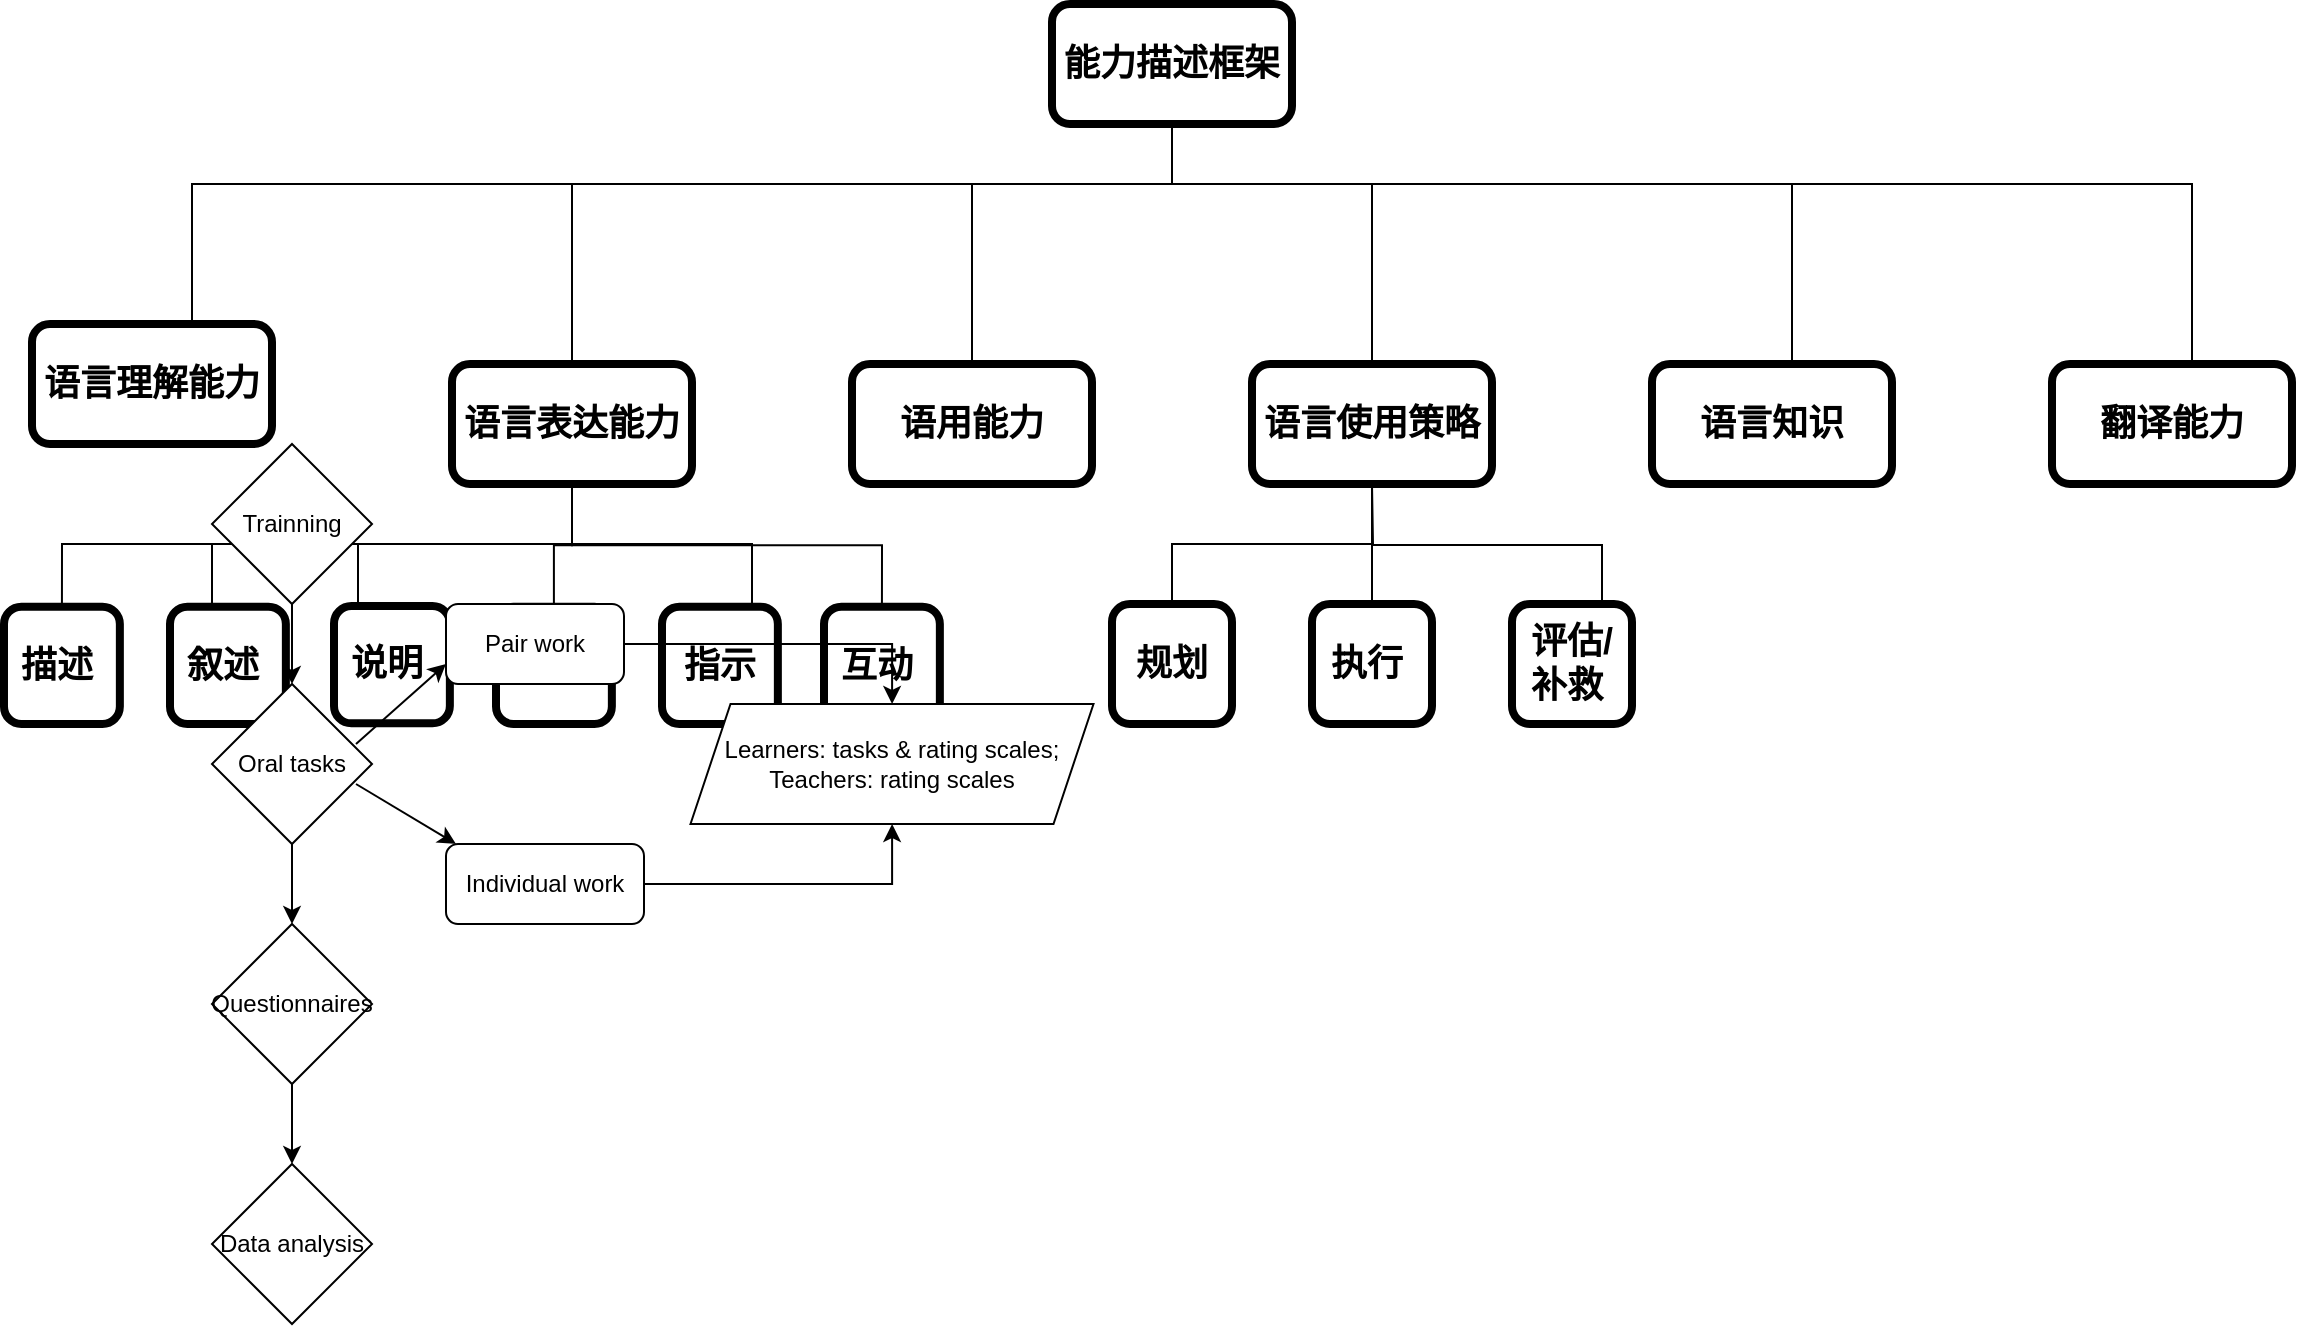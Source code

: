<mxfile version="15.6.2" type="github" pages="3">
  <diagram name="Page-1" id="97916047-d0de-89f5-080d-49f4d83e522f">
    <mxGraphModel dx="552" dy="563" grid="1" gridSize="10" guides="1" tooltips="1" connect="1" arrows="1" fold="1" page="1" pageScale="1.5" pageWidth="1169" pageHeight="827" background="none" math="0" shadow="0">
      <root>
        <mxCell id="0" />
        <mxCell id="1" parent="0" />
        <mxCell id="DKPW6OwYuTb2RN7kpz0R-5" value="" style="edgeStyle=orthogonalEdgeStyle;rounded=0;orthogonalLoop=1;jettySize=auto;html=1;fontStyle=1;fontSize=18;labelPosition=center;verticalLabelPosition=top;align=center;verticalAlign=middle;endArrow=none;endFill=0;" parent="1" source="vlaxKZ8o50aW13DuZvyz-58" edge="1">
          <mxGeometry relative="1" as="geometry">
            <mxPoint x="430" y="320" as="targetPoint" />
            <Array as="points">
              <mxPoint x="920" y="230" />
              <mxPoint x="430" y="230" />
            </Array>
          </mxGeometry>
        </mxCell>
        <mxCell id="DKPW6OwYuTb2RN7kpz0R-10" value="" style="edgeStyle=orthogonalEdgeStyle;rounded=0;orthogonalLoop=1;jettySize=auto;html=1;fontStyle=1;fontSize=18;labelPosition=center;verticalLabelPosition=top;align=center;verticalAlign=middle;endArrow=none;endFill=0;" parent="1" source="vlaxKZ8o50aW13DuZvyz-58" edge="1">
          <mxGeometry relative="1" as="geometry">
            <mxPoint x="820" y="320" as="targetPoint" />
            <Array as="points">
              <mxPoint x="920" y="230" />
              <mxPoint x="820" y="230" />
            </Array>
          </mxGeometry>
        </mxCell>
        <mxCell id="DKPW6OwYuTb2RN7kpz0R-12" value="" style="edgeStyle=orthogonalEdgeStyle;rounded=0;orthogonalLoop=1;jettySize=auto;html=1;fontStyle=1;fontSize=18;labelPosition=center;verticalLabelPosition=top;align=center;verticalAlign=middle;endArrow=none;endFill=0;" parent="1" source="vlaxKZ8o50aW13DuZvyz-58" edge="1">
          <mxGeometry relative="1" as="geometry">
            <mxPoint x="1020" y="320" as="targetPoint" />
            <Array as="points">
              <mxPoint x="920" y="230" />
              <mxPoint x="1020" y="230" />
            </Array>
          </mxGeometry>
        </mxCell>
        <mxCell id="DKPW6OwYuTb2RN7kpz0R-14" value="" style="edgeStyle=orthogonalEdgeStyle;rounded=0;orthogonalLoop=1;jettySize=auto;html=1;fontStyle=1;fontSize=18;labelPosition=center;verticalLabelPosition=top;align=center;verticalAlign=middle;endArrow=none;endFill=0;" parent="1" source="vlaxKZ8o50aW13DuZvyz-58" edge="1">
          <mxGeometry relative="1" as="geometry">
            <mxPoint x="620" y="320" as="targetPoint" />
            <Array as="points">
              <mxPoint x="920" y="230" />
              <mxPoint x="620" y="230" />
            </Array>
          </mxGeometry>
        </mxCell>
        <mxCell id="DKPW6OwYuTb2RN7kpz0R-16" value="" style="edgeStyle=orthogonalEdgeStyle;rounded=0;orthogonalLoop=1;jettySize=auto;html=1;fontStyle=1;fontSize=18;labelPosition=center;verticalLabelPosition=top;align=center;verticalAlign=middle;endArrow=none;endFill=0;" parent="1" source="vlaxKZ8o50aW13DuZvyz-58" edge="1">
          <mxGeometry relative="1" as="geometry">
            <mxPoint x="1230" y="320" as="targetPoint" />
            <Array as="points">
              <mxPoint x="920" y="230" />
              <mxPoint x="1230" y="230" />
            </Array>
          </mxGeometry>
        </mxCell>
        <mxCell id="DKPW6OwYuTb2RN7kpz0R-18" value="" style="edgeStyle=orthogonalEdgeStyle;rounded=0;orthogonalLoop=1;jettySize=auto;html=1;fontStyle=1;fontSize=18;labelPosition=center;verticalLabelPosition=top;align=center;verticalAlign=middle;endArrow=none;endFill=0;" parent="1" source="vlaxKZ8o50aW13DuZvyz-58" edge="1">
          <mxGeometry relative="1" as="geometry">
            <mxPoint x="1430" y="320" as="targetPoint" />
            <Array as="points">
              <mxPoint x="920" y="230" />
              <mxPoint x="1430" y="230" />
            </Array>
          </mxGeometry>
        </mxCell>
        <mxCell id="vlaxKZ8o50aW13DuZvyz-58" value="&lt;h1 style=&quot;font-size: 18px;&quot;&gt;&lt;font style=&quot;font-size: 18px;&quot;&gt;&lt;span style=&quot;font-size: 18px;&quot;&gt;能力描述框架&lt;/span&gt;&lt;/font&gt;&lt;/h1&gt;" style="whiteSpace=wrap;html=1;rounded=1;fontSize=18;fontStyle=1;align=center;verticalAlign=middle;fontFamily=Helvetica;strokeWidth=4;" parent="1" vertex="1">
          <mxGeometry x="860" y="140" width="120" height="60" as="geometry" />
        </mxCell>
        <mxCell id="vlaxKZ8o50aW13DuZvyz-59" value="&lt;h2 style=&quot;font-size: 18px;&quot;&gt;&lt;span style=&quot;font-size: 18px;&quot;&gt;语用能力&lt;/span&gt;&lt;/h2&gt;" style="whiteSpace=wrap;html=1;fontSize=18;rounded=1;fontStyle=1;align=center;verticalAlign=middle;fontFamily=Helvetica;strokeWidth=4;" parent="1" vertex="1">
          <mxGeometry x="760" y="320" width="120" height="60" as="geometry" />
        </mxCell>
        <mxCell id="DKPW6OwYuTb2RN7kpz0R-47" value="" style="edgeStyle=orthogonalEdgeStyle;rounded=0;orthogonalLoop=1;jettySize=auto;html=1;fontSize=18;endArrow=none;endFill=0;align=center;verticalAlign=middle;" parent="1" source="vlaxKZ8o50aW13DuZvyz-60" target="vlaxKZ8o50aW13DuZvyz-71" edge="1">
          <mxGeometry relative="1" as="geometry" />
        </mxCell>
        <mxCell id="vlaxKZ8o50aW13DuZvyz-60" value="&lt;font style=&quot;font-size: 18px;&quot;&gt;&lt;span style=&quot;font-size: 18px;&quot;&gt;语言表达能力&lt;/span&gt;&lt;/font&gt;" style="whiteSpace=wrap;html=1;fontSize=18;rounded=1;fontStyle=1;align=center;verticalAlign=middle;fontFamily=Helvetica;strokeWidth=4;" parent="1" vertex="1">
          <mxGeometry x="560" y="320" width="120" height="60" as="geometry" />
        </mxCell>
        <mxCell id="vlaxKZ8o50aW13DuZvyz-61" value="&lt;h2 style=&quot;font-size: 18px;&quot;&gt;&lt;font style=&quot;font-size: 18px;&quot;&gt;&lt;span style=&quot;font-size: 18px;&quot;&gt;语言理解能力&lt;/span&gt;&lt;/font&gt;&lt;/h2&gt;" style="whiteSpace=wrap;html=1;fontSize=18;rounded=1;fontStyle=1;align=center;verticalAlign=middle;fontFamily=Helvetica;strokeWidth=4;glass=0;" parent="1" vertex="1">
          <mxGeometry x="350" y="300" width="120" height="60" as="geometry" />
        </mxCell>
        <mxCell id="vlaxKZ8o50aW13DuZvyz-62" value="&lt;span style=&quot;font-size: 18px;&quot;&gt;翻译能力&lt;/span&gt;" style="whiteSpace=wrap;html=1;fontSize=18;rounded=1;fontStyle=1;align=center;verticalAlign=middle;fontFamily=Helvetica;strokeWidth=4;" parent="1" vertex="1">
          <mxGeometry x="1360" y="320" width="120" height="60" as="geometry" />
        </mxCell>
        <mxCell id="vlaxKZ8o50aW13DuZvyz-63" value="&lt;h2 style=&quot;font-size: 18px;&quot;&gt;&lt;font style=&quot;font-size: 18px;&quot;&gt;语言知识&lt;/font&gt;&lt;/h2&gt;" style="whiteSpace=wrap;html=1;fontSize=18;rounded=1;fontStyle=1;align=center;verticalAlign=middle;fontFamily=Helvetica;strokeWidth=4;" parent="1" vertex="1">
          <mxGeometry x="1160" y="320" width="120" height="60" as="geometry" />
        </mxCell>
        <mxCell id="vlaxKZ8o50aW13DuZvyz-64" value="&lt;h2 style=&quot;font-size: 18px;&quot;&gt;&lt;span style=&quot;font-size: 18px;&quot;&gt;语言使用策略&lt;/span&gt;&lt;/h2&gt;" style="whiteSpace=wrap;html=1;fontSize=18;rounded=1;fontStyle=1;align=center;verticalAlign=middle;fontFamily=Helvetica;strokeWidth=4;" parent="1" vertex="1">
          <mxGeometry x="960" y="320" width="120" height="60" as="geometry" />
        </mxCell>
        <mxCell id="DKPW6OwYuTb2RN7kpz0R-54" value="" style="edgeStyle=orthogonalEdgeStyle;rounded=0;orthogonalLoop=1;jettySize=auto;html=1;fontSize=18;endArrow=none;endFill=0;align=center;verticalAlign=middle;entryX=0.55;entryY=0.486;entryDx=0;entryDy=0;entryPerimeter=0;exitX=0.5;exitY=0;exitDx=0;exitDy=0;" parent="1" source="vlaxKZ8o50aW13DuZvyz-70" edge="1">
          <mxGeometry relative="1" as="geometry">
            <mxPoint x="620" y="380" as="targetPoint" />
            <Array as="points">
              <mxPoint x="513" y="410" />
              <mxPoint x="620" y="410" />
            </Array>
          </mxGeometry>
        </mxCell>
        <mxCell id="DKPW6OwYuTb2RN7kpz0R-64" value="" style="edgeStyle=orthogonalEdgeStyle;rounded=0;orthogonalLoop=1;jettySize=auto;html=1;fontSize=18;endArrow=none;endFill=0;align=right;verticalAlign=top;exitX=0.75;exitY=0;exitDx=0;exitDy=0;" parent="1" source="vlaxKZ8o50aW13DuZvyz-79" edge="1">
          <mxGeometry relative="1" as="geometry">
            <mxPoint x="1020" y="380" as="targetPoint" />
          </mxGeometry>
        </mxCell>
        <mxCell id="vlaxKZ8o50aW13DuZvyz-79" value="评估/补救&amp;nbsp;" style="whiteSpace=wrap;html=1;rounded=1;fontSize=18;fontStyle=1;align=center;verticalAlign=middle;fontFamily=Helvetica;strokeWidth=4;" parent="1" vertex="1">
          <mxGeometry x="1090" y="440" width="60" height="60" as="geometry" />
        </mxCell>
        <mxCell id="DKPW6OwYuTb2RN7kpz0R-60" value="" style="edgeStyle=orthogonalEdgeStyle;rounded=0;orthogonalLoop=1;jettySize=auto;html=1;fontSize=18;endArrow=none;endFill=0;align=right;verticalAlign=top;" parent="1" source="vlaxKZ8o50aW13DuZvyz-80" target="vlaxKZ8o50aW13DuZvyz-64" edge="1">
          <mxGeometry relative="1" as="geometry" />
        </mxCell>
        <mxCell id="DKPW6OwYuTb2RN7kpz0R-72" value="" style="edgeStyle=orthogonalEdgeStyle;rounded=0;orthogonalLoop=1;jettySize=auto;html=1;fontSize=18;endArrow=none;endFill=0;align=right;verticalAlign=top;" parent="1" source="vlaxKZ8o50aW13DuZvyz-80" edge="1">
          <mxGeometry relative="1" as="geometry">
            <mxPoint x="1020" y="380" as="targetPoint" />
          </mxGeometry>
        </mxCell>
        <mxCell id="vlaxKZ8o50aW13DuZvyz-80" value="执行&amp;nbsp;" style="whiteSpace=wrap;html=1;rounded=1;fontSize=18;fontStyle=1;align=center;verticalAlign=middle;fontFamily=Helvetica;strokeWidth=4;" parent="1" vertex="1">
          <mxGeometry x="990" y="440" width="60" height="60" as="geometry" />
        </mxCell>
        <mxCell id="DKPW6OwYuTb2RN7kpz0R-62" value="" style="edgeStyle=orthogonalEdgeStyle;rounded=0;orthogonalLoop=1;jettySize=auto;html=1;fontSize=18;endArrow=none;endFill=0;align=right;verticalAlign=top;exitX=0.5;exitY=0;exitDx=0;exitDy=0;" parent="1" source="vlaxKZ8o50aW13DuZvyz-81" edge="1">
          <mxGeometry relative="1" as="geometry">
            <mxPoint x="1020" y="390" as="targetPoint" />
            <Array as="points">
              <mxPoint x="920" y="410" />
              <mxPoint x="1020" y="410" />
            </Array>
          </mxGeometry>
        </mxCell>
        <mxCell id="vlaxKZ8o50aW13DuZvyz-81" value="规划" style="whiteSpace=wrap;html=1;rounded=1;fontSize=18;fontStyle=1;align=center;verticalAlign=middle;fontFamily=Helvetica;strokeWidth=4;" parent="1" vertex="1">
          <mxGeometry x="890" y="440" width="60" height="60" as="geometry" />
        </mxCell>
        <mxCell id="DKPW6OwYuTb2RN7kpz0R-57" value="" style="group;horizontal=0;verticalAlign=bottom;" parent="1" vertex="1" connectable="0">
          <mxGeometry x="388" y="412" width="448" height="88" as="geometry" />
        </mxCell>
        <mxCell id="vlaxKZ8o50aW13DuZvyz-68" value="叙述&amp;nbsp;" style="whiteSpace=wrap;html=1;rounded=1;fontSize=18;fontStyle=1;align=center;verticalAlign=middle;fontFamily=Helvetica;strokeWidth=4;" parent="DKPW6OwYuTb2RN7kpz0R-57" vertex="1">
          <mxGeometry x="31" y="29.333" width="57.931" height="58.667" as="geometry" />
        </mxCell>
        <mxCell id="vlaxKZ8o50aW13DuZvyz-69" value="描述&amp;nbsp;" style="whiteSpace=wrap;html=1;rounded=1;fontSize=18;fontStyle=1;align=center;verticalAlign=middle;fontFamily=Helvetica;strokeWidth=4;" parent="DKPW6OwYuTb2RN7kpz0R-57" vertex="1">
          <mxGeometry x="-52" y="29.333" width="57.931" height="58.667" as="geometry" />
        </mxCell>
        <mxCell id="vlaxKZ8o50aW13DuZvyz-72" value="互动&amp;nbsp;" style="whiteSpace=wrap;html=1;rounded=1;fontSize=18;fontStyle=1;align=center;verticalAlign=middle;fontFamily=Helvetica;strokeWidth=4;" parent="DKPW6OwYuTb2RN7kpz0R-57" vertex="1">
          <mxGeometry x="358" y="29.333" width="57.931" height="58.667" as="geometry" />
        </mxCell>
        <mxCell id="vlaxKZ8o50aW13DuZvyz-73" value="指示" style="whiteSpace=wrap;html=1;rounded=1;fontSize=18;fontStyle=1;align=center;verticalAlign=middle;fontFamily=Helvetica;strokeWidth=4;" parent="DKPW6OwYuTb2RN7kpz0R-57" vertex="1">
          <mxGeometry x="277" y="29.333" width="57.931" height="58.667" as="geometry" />
        </mxCell>
        <mxCell id="vlaxKZ8o50aW13DuZvyz-71" value="论述" style="whiteSpace=wrap;html=1;rounded=1;fontSize=18;fontStyle=1;align=center;verticalAlign=middle;fontFamily=Helvetica;strokeWidth=4;" parent="DKPW6OwYuTb2RN7kpz0R-57" vertex="1">
          <mxGeometry x="194" y="29.333" width="57.931" height="58.667" as="geometry" />
        </mxCell>
        <mxCell id="vlaxKZ8o50aW13DuZvyz-70" value="说明&amp;nbsp;" style="whiteSpace=wrap;html=1;rounded=1;fontSize=18;fontStyle=1;align=center;verticalAlign=middle;fontFamily=Helvetica;strokeWidth=4;" parent="DKPW6OwYuTb2RN7kpz0R-57" vertex="1">
          <mxGeometry x="113" y="29" width="57.931" height="58.667" as="geometry" />
        </mxCell>
        <mxCell id="DKPW6OwYuTb2RN7kpz0R-52" value="" style="edgeStyle=orthogonalEdgeStyle;rounded=0;orthogonalLoop=1;jettySize=auto;html=1;fontSize=18;endArrow=none;endFill=0;align=right;verticalAlign=top;entryX=0.5;entryY=0;entryDx=0;entryDy=0;exitX=0.636;exitY=1.029;exitDx=0;exitDy=0;exitPerimeter=0;horizontal=1;" parent="1" target="vlaxKZ8o50aW13DuZvyz-68" edge="1">
          <mxGeometry relative="1" as="geometry">
            <mxPoint x="620" y="380" as="sourcePoint" />
            <Array as="points">
              <mxPoint x="620" y="410" />
              <mxPoint x="440" y="410" />
            </Array>
          </mxGeometry>
        </mxCell>
        <mxCell id="DKPW6OwYuTb2RN7kpz0R-50" value="" style="edgeStyle=orthogonalEdgeStyle;rounded=0;orthogonalLoop=1;jettySize=auto;html=1;fontSize=18;endArrow=none;endFill=0;align=right;verticalAlign=top;exitX=0.5;exitY=0;exitDx=0;exitDy=0;horizontal=1;" parent="1" source="vlaxKZ8o50aW13DuZvyz-69" edge="1">
          <mxGeometry relative="1" as="geometry">
            <mxPoint x="620" y="380" as="targetPoint" />
            <Array as="points">
              <mxPoint x="365" y="410" />
              <mxPoint x="620" y="410" />
            </Array>
          </mxGeometry>
        </mxCell>
        <mxCell id="DKPW6OwYuTb2RN7kpz0R-56" value="" style="edgeStyle=orthogonalEdgeStyle;rounded=0;orthogonalLoop=1;jettySize=auto;html=1;fontSize=18;endArrow=none;endFill=0;align=right;verticalAlign=top;entryX=0.5;entryY=1;entryDx=0;entryDy=0;exitX=0.5;exitY=0;exitDx=0;exitDy=0;horizontal=1;" parent="1" source="vlaxKZ8o50aW13DuZvyz-72" target="vlaxKZ8o50aW13DuZvyz-60" edge="1">
          <mxGeometry relative="1" as="geometry" />
        </mxCell>
        <mxCell id="DKPW6OwYuTb2RN7kpz0R-55" value="" style="edgeStyle=orthogonalEdgeStyle;rounded=0;orthogonalLoop=1;jettySize=auto;html=1;fontSize=18;endArrow=none;endFill=0;align=right;verticalAlign=top;entryX=0.664;entryY=0.543;entryDx=0;entryDy=0;entryPerimeter=0;exitX=0.5;exitY=0;exitDx=0;exitDy=0;horizontal=1;" parent="1" source="vlaxKZ8o50aW13DuZvyz-73" edge="1">
          <mxGeometry relative="1" as="geometry">
            <mxPoint x="620" y="380" as="targetPoint" />
            <Array as="points">
              <mxPoint x="710" y="410" />
              <mxPoint x="620" y="410" />
            </Array>
          </mxGeometry>
        </mxCell>
        <mxCell id="VYlvw3S_rYK38ZUQRdOO-1" value="" style="edgeStyle=orthogonalEdgeStyle;rounded=0;orthogonalLoop=1;jettySize=auto;html=1;" parent="1" source="VYlvw3S_rYK38ZUQRdOO-2" target="VYlvw3S_rYK38ZUQRdOO-4" edge="1">
          <mxGeometry relative="1" as="geometry" />
        </mxCell>
        <mxCell id="VYlvw3S_rYK38ZUQRdOO-2" value="Trainning" style="rhombus;whiteSpace=wrap;html=1;" parent="1" vertex="1">
          <mxGeometry x="440" y="360" width="80" height="80" as="geometry" />
        </mxCell>
        <mxCell id="VYlvw3S_rYK38ZUQRdOO-3" value="" style="edgeStyle=orthogonalEdgeStyle;rounded=0;orthogonalLoop=1;jettySize=auto;html=1;" parent="1" source="VYlvw3S_rYK38ZUQRdOO-4" target="VYlvw3S_rYK38ZUQRdOO-6" edge="1">
          <mxGeometry relative="1" as="geometry" />
        </mxCell>
        <mxCell id="VYlvw3S_rYK38ZUQRdOO-4" value="Oral tasks" style="rhombus;whiteSpace=wrap;html=1;" parent="1" vertex="1">
          <mxGeometry x="440" y="480" width="80" height="80" as="geometry" />
        </mxCell>
        <mxCell id="VYlvw3S_rYK38ZUQRdOO-5" value="" style="edgeStyle=orthogonalEdgeStyle;rounded=0;orthogonalLoop=1;jettySize=auto;html=1;" parent="1" source="VYlvw3S_rYK38ZUQRdOO-6" target="VYlvw3S_rYK38ZUQRdOO-7" edge="1">
          <mxGeometry relative="1" as="geometry" />
        </mxCell>
        <mxCell id="VYlvw3S_rYK38ZUQRdOO-6" value="Questionnaires" style="rhombus;whiteSpace=wrap;html=1;" parent="1" vertex="1">
          <mxGeometry x="440" y="600" width="80" height="80" as="geometry" />
        </mxCell>
        <mxCell id="VYlvw3S_rYK38ZUQRdOO-7" value="Data analysis" style="rhombus;whiteSpace=wrap;html=1;" parent="1" vertex="1">
          <mxGeometry x="440" y="720" width="80" height="80" as="geometry" />
        </mxCell>
        <mxCell id="VYlvw3S_rYK38ZUQRdOO-8" value="" style="edgeStyle=orthogonalEdgeStyle;rounded=0;orthogonalLoop=1;jettySize=auto;html=1;" parent="1" source="VYlvw3S_rYK38ZUQRdOO-9" target="VYlvw3S_rYK38ZUQRdOO-14" edge="1">
          <mxGeometry relative="1" as="geometry" />
        </mxCell>
        <mxCell id="VYlvw3S_rYK38ZUQRdOO-9" value="Pair work" style="rounded=1;whiteSpace=wrap;html=1;" parent="1" vertex="1">
          <mxGeometry x="557" y="440" width="89" height="40" as="geometry" />
        </mxCell>
        <mxCell id="VYlvw3S_rYK38ZUQRdOO-10" value="" style="edgeStyle=orthogonalEdgeStyle;rounded=0;orthogonalLoop=1;jettySize=auto;html=1;" parent="1" source="VYlvw3S_rYK38ZUQRdOO-11" target="VYlvw3S_rYK38ZUQRdOO-14" edge="1">
          <mxGeometry relative="1" as="geometry" />
        </mxCell>
        <mxCell id="VYlvw3S_rYK38ZUQRdOO-11" value="Individual work" style="rounded=1;whiteSpace=wrap;html=1;" parent="1" vertex="1">
          <mxGeometry x="557" y="560" width="99" height="40" as="geometry" />
        </mxCell>
        <mxCell id="VYlvw3S_rYK38ZUQRdOO-12" value="" style="endArrow=classic;html=1;entryX=0;entryY=0.75;entryDx=0;entryDy=0;" parent="1" target="VYlvw3S_rYK38ZUQRdOO-9" edge="1">
          <mxGeometry width="50" height="50" relative="1" as="geometry">
            <mxPoint x="512" y="510" as="sourcePoint" />
            <mxPoint x="562" y="460" as="targetPoint" />
          </mxGeometry>
        </mxCell>
        <mxCell id="VYlvw3S_rYK38ZUQRdOO-13" value="" style="endArrow=classic;html=1;" parent="1" edge="1">
          <mxGeometry width="50" height="50" relative="1" as="geometry">
            <mxPoint x="512" y="530" as="sourcePoint" />
            <mxPoint x="562" y="560" as="targetPoint" />
          </mxGeometry>
        </mxCell>
        <mxCell id="VYlvw3S_rYK38ZUQRdOO-14" value="Learners: tasks &amp;amp; rating scales;&lt;br&gt;Teachers: rating scales" style="shape=parallelogram;perimeter=parallelogramPerimeter;whiteSpace=wrap;html=1;fixedSize=1;" parent="1" vertex="1">
          <mxGeometry x="679.25" y="490" width="201.5" height="60" as="geometry" />
        </mxCell>
      </root>
    </mxGraphModel>
  </diagram>
  <diagram id="3X8aNqP5ZTjSzMPVC_Yu" name="Page-2">
    <mxGraphModel dx="552" dy="565" grid="1" gridSize="10" guides="1" tooltips="1" connect="1" arrows="1" fold="1" page="1" pageScale="1" pageWidth="827" pageHeight="1169" math="0" shadow="0">
      <root>
        <mxCell id="-9anEPGIW3KinixXxjvg-0" />
        <mxCell id="-9anEPGIW3KinixXxjvg-1" parent="-9anEPGIW3KinixXxjvg-0" />
        <mxCell id="zsyTQysiJ1fcdAgrpFzM-0" value="" style="edgeStyle=orthogonalEdgeStyle;rounded=0;orthogonalLoop=1;jettySize=auto;html=1;" parent="-9anEPGIW3KinixXxjvg-1" source="zsyTQysiJ1fcdAgrpFzM-1" target="zsyTQysiJ1fcdAgrpFzM-3" edge="1">
          <mxGeometry relative="1" as="geometry" />
        </mxCell>
        <mxCell id="zsyTQysiJ1fcdAgrpFzM-1" value="&amp;nbsp; 量表培训" style="rhombus;whiteSpace=wrap;html=1;" parent="-9anEPGIW3KinixXxjvg-1" vertex="1">
          <mxGeometry x="400" y="270" width="80" height="80" as="geometry" />
        </mxCell>
        <mxCell id="zsyTQysiJ1fcdAgrpFzM-2" value="" style="edgeStyle=orthogonalEdgeStyle;rounded=0;orthogonalLoop=1;jettySize=auto;html=1;" parent="-9anEPGIW3KinixXxjvg-1" source="zsyTQysiJ1fcdAgrpFzM-3" target="zsyTQysiJ1fcdAgrpFzM-5" edge="1">
          <mxGeometry relative="1" as="geometry" />
        </mxCell>
        <mxCell id="zsyTQysiJ1fcdAgrpFzM-3" value="口语活动&lt;br&gt;（8次）" style="rhombus;whiteSpace=wrap;html=1;" parent="-9anEPGIW3KinixXxjvg-1" vertex="1">
          <mxGeometry x="400" y="390" width="80" height="80" as="geometry" />
        </mxCell>
        <mxCell id="zsyTQysiJ1fcdAgrpFzM-4" value="" style="edgeStyle=orthogonalEdgeStyle;rounded=0;orthogonalLoop=1;jettySize=auto;html=1;" parent="-9anEPGIW3KinixXxjvg-1" source="zsyTQysiJ1fcdAgrpFzM-5" target="zsyTQysiJ1fcdAgrpFzM-6" edge="1">
          <mxGeometry relative="1" as="geometry" />
        </mxCell>
        <mxCell id="hZFjPGv8HJj7mIJEh7Dj-1" value="" style="edgeStyle=orthogonalEdgeStyle;rounded=0;orthogonalLoop=1;jettySize=auto;html=1;entryX=0.687;entryY=1.01;entryDx=0;entryDy=0;entryPerimeter=0;" parent="-9anEPGIW3KinixXxjvg-1" source="zsyTQysiJ1fcdAgrpFzM-5" target="zsyTQysiJ1fcdAgrpFzM-13" edge="1">
          <mxGeometry relative="1" as="geometry">
            <mxPoint x="740" y="550" as="targetPoint" />
          </mxGeometry>
        </mxCell>
        <mxCell id="zsyTQysiJ1fcdAgrpFzM-5" value="问卷调查" style="rhombus;whiteSpace=wrap;html=1;" parent="-9anEPGIW3KinixXxjvg-1" vertex="1">
          <mxGeometry x="400" y="510" width="80" height="80" as="geometry" />
        </mxCell>
        <mxCell id="zsyTQysiJ1fcdAgrpFzM-6" value="数据整理&lt;br&gt;和收集" style="rhombus;whiteSpace=wrap;html=1;" parent="-9anEPGIW3KinixXxjvg-1" vertex="1">
          <mxGeometry x="400" y="630" width="80" height="80" as="geometry" />
        </mxCell>
        <mxCell id="zsyTQysiJ1fcdAgrpFzM-7" value="" style="edgeStyle=orthogonalEdgeStyle;rounded=0;orthogonalLoop=1;jettySize=auto;html=1;" parent="-9anEPGIW3KinixXxjvg-1" source="zsyTQysiJ1fcdAgrpFzM-8" target="zsyTQysiJ1fcdAgrpFzM-13" edge="1">
          <mxGeometry relative="1" as="geometry" />
        </mxCell>
        <mxCell id="zsyTQysiJ1fcdAgrpFzM-8" value="双人活动&lt;br&gt;（4次）" style="rounded=1;whiteSpace=wrap;html=1;" parent="-9anEPGIW3KinixXxjvg-1" vertex="1">
          <mxGeometry x="517" y="350" width="89" height="40" as="geometry" />
        </mxCell>
        <mxCell id="zsyTQysiJ1fcdAgrpFzM-9" value="" style="edgeStyle=orthogonalEdgeStyle;rounded=0;orthogonalLoop=1;jettySize=auto;html=1;" parent="-9anEPGIW3KinixXxjvg-1" source="zsyTQysiJ1fcdAgrpFzM-10" target="zsyTQysiJ1fcdAgrpFzM-13" edge="1">
          <mxGeometry relative="1" as="geometry" />
        </mxCell>
        <mxCell id="zsyTQysiJ1fcdAgrpFzM-10" value="单人活动&lt;br&gt;（4次）" style="rounded=1;whiteSpace=wrap;html=1;" parent="-9anEPGIW3KinixXxjvg-1" vertex="1">
          <mxGeometry x="517" y="470" width="93" height="40" as="geometry" />
        </mxCell>
        <mxCell id="zsyTQysiJ1fcdAgrpFzM-11" value="" style="endArrow=classic;html=1;entryX=0;entryY=0.75;entryDx=0;entryDy=0;" parent="-9anEPGIW3KinixXxjvg-1" target="zsyTQysiJ1fcdAgrpFzM-8" edge="1">
          <mxGeometry width="50" height="50" relative="1" as="geometry">
            <mxPoint x="472" y="420" as="sourcePoint" />
            <mxPoint x="522" y="370" as="targetPoint" />
          </mxGeometry>
        </mxCell>
        <mxCell id="zsyTQysiJ1fcdAgrpFzM-12" value="" style="endArrow=classic;html=1;" parent="-9anEPGIW3KinixXxjvg-1" edge="1">
          <mxGeometry width="50" height="50" relative="1" as="geometry">
            <mxPoint x="472" y="440" as="sourcePoint" />
            <mxPoint x="522" y="470" as="targetPoint" />
          </mxGeometry>
        </mxCell>
        <mxCell id="zsyTQysiJ1fcdAgrpFzM-13" value="学生：完成任务和评分量表；&lt;br&gt;教师：完成评分量表" style="shape=parallelogram;perimeter=parallelogramPerimeter;whiteSpace=wrap;html=1;fixedSize=1;" parent="-9anEPGIW3KinixXxjvg-1" vertex="1">
          <mxGeometry x="639.25" y="400" width="201.5" height="60" as="geometry" />
        </mxCell>
      </root>
    </mxGraphModel>
  </diagram>
  <diagram id="C29vI3nGV0qEAiADc-nw" name="Page-3">
    <mxGraphModel dx="1257" dy="833" grid="1" gridSize="10" guides="1" tooltips="1" connect="1" arrows="1" fold="1" page="1" pageScale="1" pageWidth="827" pageHeight="1169" background="#DAD2D8" math="0" shadow="0">
      <root>
        <mxCell id="VaSDr7XMcd6fG316OQEK-0" />
        <mxCell id="VaSDr7XMcd6fG316OQEK-1" parent="VaSDr7XMcd6fG316OQEK-0" />
        <mxCell id="7zTQxzgDL0YKERLOnADy-31" value="" style="edgeStyle=orthogonalEdgeStyle;orthogonalLoop=1;jettySize=auto;html=1;strokeWidth=10;fontColor=#143642;strokeColor=#A8201A;labelBackgroundColor=#DAD2D8;curved=1;fontSize=18;fontStyle=1" edge="1" parent="VaSDr7XMcd6fG316OQEK-1" source="7zTQxzgDL0YKERLOnADy-32" target="7zTQxzgDL0YKERLOnADy-34">
          <mxGeometry relative="1" as="geometry" />
        </mxCell>
        <mxCell id="xbak8G5ExStffckq8mu3-7" value="" style="edgeStyle=orthogonalEdgeStyle;orthogonalLoop=1;jettySize=auto;html=1;fontColor=#143642;entryX=0.5;entryY=0;entryDx=0;entryDy=0;strokeColor=#A8201A;fontSize=18;labelBackgroundColor=#DAD2D8;curved=1;fontStyle=1" edge="1" parent="VaSDr7XMcd6fG316OQEK-1" source="7zTQxzgDL0YKERLOnADy-32" target="7zTQxzgDL0YKERLOnADy-39">
          <mxGeometry relative="1" as="geometry">
            <Array as="points">
              <mxPoint x="480" y="980" />
              <mxPoint x="565" y="980" />
            </Array>
          </mxGeometry>
        </mxCell>
        <mxCell id="xbak8G5ExStffckq8mu3-8" value="" style="edgeStyle=orthogonalEdgeStyle;orthogonalLoop=1;jettySize=auto;html=1;fontColor=#143642;entryX=0.5;entryY=0;entryDx=0;entryDy=0;strokeColor=#A8201A;labelBackgroundColor=#DAD2D8;curved=1;fontSize=18;fontStyle=1" edge="1" parent="VaSDr7XMcd6fG316OQEK-1" source="7zTQxzgDL0YKERLOnADy-32" target="7zTQxzgDL0YKERLOnADy-37">
          <mxGeometry relative="1" as="geometry">
            <mxPoint x="400" y="990" as="targetPoint" />
          </mxGeometry>
        </mxCell>
        <mxCell id="7zTQxzgDL0YKERLOnADy-32" value="&lt;font style=&quot;font-size: 18px&quot;&gt;Oral tasks&lt;br style=&quot;font-size: 18px;&quot;&gt;&amp;amp; &lt;br style=&quot;font-size: 18px;&quot;&gt;rating scales&lt;/font&gt;" style="rhombus;whiteSpace=wrap;html=1;strokeWidth=10;fillColor=#FAE5C7;strokeColor=#0F8B8D;fontColor=#143642;rounded=1;fontSize=18;fontStyle=1" vertex="1" parent="VaSDr7XMcd6fG316OQEK-1">
          <mxGeometry x="390" y="800" width="180" height="160" as="geometry" />
        </mxCell>
        <mxCell id="7zTQxzgDL0YKERLOnADy-33" value="" style="edgeStyle=orthogonalEdgeStyle;orthogonalLoop=1;jettySize=auto;html=1;strokeWidth=10;fontColor=#143642;strokeColor=#A8201A;labelBackgroundColor=#DAD2D8;curved=1;fontSize=18;fontStyle=1" edge="1" parent="VaSDr7XMcd6fG316OQEK-1" source="7zTQxzgDL0YKERLOnADy-34" target="7zTQxzgDL0YKERLOnADy-35">
          <mxGeometry relative="1" as="geometry" />
        </mxCell>
        <mxCell id="7zTQxzgDL0YKERLOnADy-34" value="&lt;font style=&quot;font-size: 18px;&quot;&gt;Questionnaires&lt;/font&gt;" style="rhombus;whiteSpace=wrap;html=1;strokeWidth=10;fillColor=#FAE5C7;strokeColor=#0F8B8D;fontColor=#143642;rounded=1;fontSize=18;fontStyle=1" vertex="1" parent="VaSDr7XMcd6fG316OQEK-1">
          <mxGeometry x="640" y="800" width="160" height="160" as="geometry" />
        </mxCell>
        <mxCell id="7zTQxzgDL0YKERLOnADy-35" value="&lt;font style=&quot;font-size: 18px;&quot;&gt;Data analysis&lt;/font&gt;" style="rhombus;whiteSpace=wrap;html=1;strokeWidth=10;fillColor=#FAE5C7;strokeColor=#0F8B8D;fontColor=#143642;rounded=1;fontSize=18;fontStyle=1" vertex="1" parent="VaSDr7XMcd6fG316OQEK-1">
          <mxGeometry x="880" y="800" width="160" height="160" as="geometry" />
        </mxCell>
        <mxCell id="7zTQxzgDL0YKERLOnADy-37" value="&lt;font style=&quot;font-size: 18px&quot;&gt;Pair work&lt;/font&gt;" style="whiteSpace=wrap;html=1;strokeWidth=10;fillColor=#FAE5C7;strokeColor=#0F8B8D;fontColor=#143642;rounded=1;fontSize=18;fontStyle=1" vertex="1" parent="VaSDr7XMcd6fG316OQEK-1">
          <mxGeometry x="340" y="1000" width="100" height="40" as="geometry" />
        </mxCell>
        <mxCell id="xbak8G5ExStffckq8mu3-6" value="" style="edgeStyle=orthogonalEdgeStyle;orthogonalLoop=1;jettySize=auto;html=1;fontSize=18;strokeWidth=10;fontColor=#143642;strokeColor=#A8201A;labelBackgroundColor=#DAD2D8;curved=1;fontStyle=1" edge="1" parent="VaSDr7XMcd6fG316OQEK-1" source="mIog_PVJEetwApF6SYBx-0" target="7zTQxzgDL0YKERLOnADy-32">
          <mxGeometry relative="1" as="geometry" />
        </mxCell>
        <mxCell id="mIog_PVJEetwApF6SYBx-0" value="&lt;font style=&quot;font-size: 18px;&quot;&gt;Trainning&lt;/font&gt;" style="rhombus;whiteSpace=wrap;html=1;strokeWidth=10;fillColor=#FAE5C7;strokeColor=#0F8B8D;fontColor=#143642;rounded=1;fontSize=18;fontStyle=1" vertex="1" parent="VaSDr7XMcd6fG316OQEK-1">
          <mxGeometry x="160" y="800" width="160" height="160" as="geometry" />
        </mxCell>
        <mxCell id="7zTQxzgDL0YKERLOnADy-39" value="&lt;font style=&quot;font-size: 18px&quot;&gt;Individual work&lt;/font&gt;" style="whiteSpace=wrap;html=1;strokeWidth=10;fillColor=#FAE5C7;strokeColor=#0F8B8D;fontColor=#143642;rounded=1;fontSize=18;fontStyle=1" vertex="1" parent="VaSDr7XMcd6fG316OQEK-1">
          <mxGeometry x="500" y="1000" width="150" height="40" as="geometry" />
        </mxCell>
      </root>
    </mxGraphModel>
  </diagram>
</mxfile>
